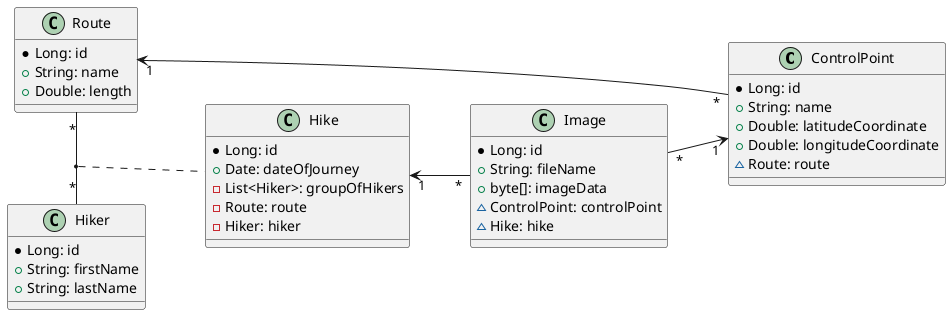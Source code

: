 @startuml
left to right direction
class ControlPoint {
    * Long: id
    + String: name
    + Double: latitudeCoordinate
    + Double: longitudeCoordinate
    ~ Route: route
}

class Route {
    * Long: id
    + String: name
    + Double: length
}

class Hike {
    * Long: id
    + Date: dateOfJourney
    - List<Hiker>: groupOfHikers
    - Route: route
    - Hiker: hiker
}

class Hiker {
    * Long: id
    + String: firstName
    + String: lastName
}

class Image {
    * Long: id
    + String: fileName
    + byte[]: imageData
    ~ ControlPoint: controlPoint
    ~ Hike: hike
}

Image "*" --> "1" ControlPoint

ControlPoint "*" --> "1" Route

Route "*" - "*" Hiker
(Route, Hiker) .. Hike


Hike "1" <-- "*" Image
@enduml
